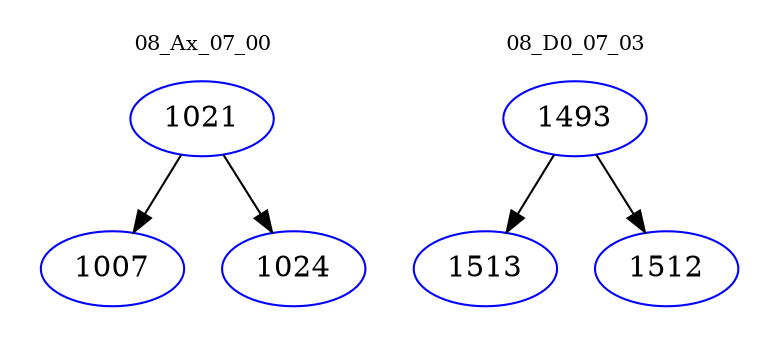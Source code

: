 digraph{
subgraph cluster_0 {
color = white
label = "08_Ax_07_00";
fontsize=10;
T0_1021 [label="1021", color="blue"]
T0_1021 -> T0_1007 [color="black"]
T0_1007 [label="1007", color="blue"]
T0_1021 -> T0_1024 [color="black"]
T0_1024 [label="1024", color="blue"]
}
subgraph cluster_1 {
color = white
label = "08_D0_07_03";
fontsize=10;
T1_1493 [label="1493", color="blue"]
T1_1493 -> T1_1513 [color="black"]
T1_1513 [label="1513", color="blue"]
T1_1493 -> T1_1512 [color="black"]
T1_1512 [label="1512", color="blue"]
}
}
